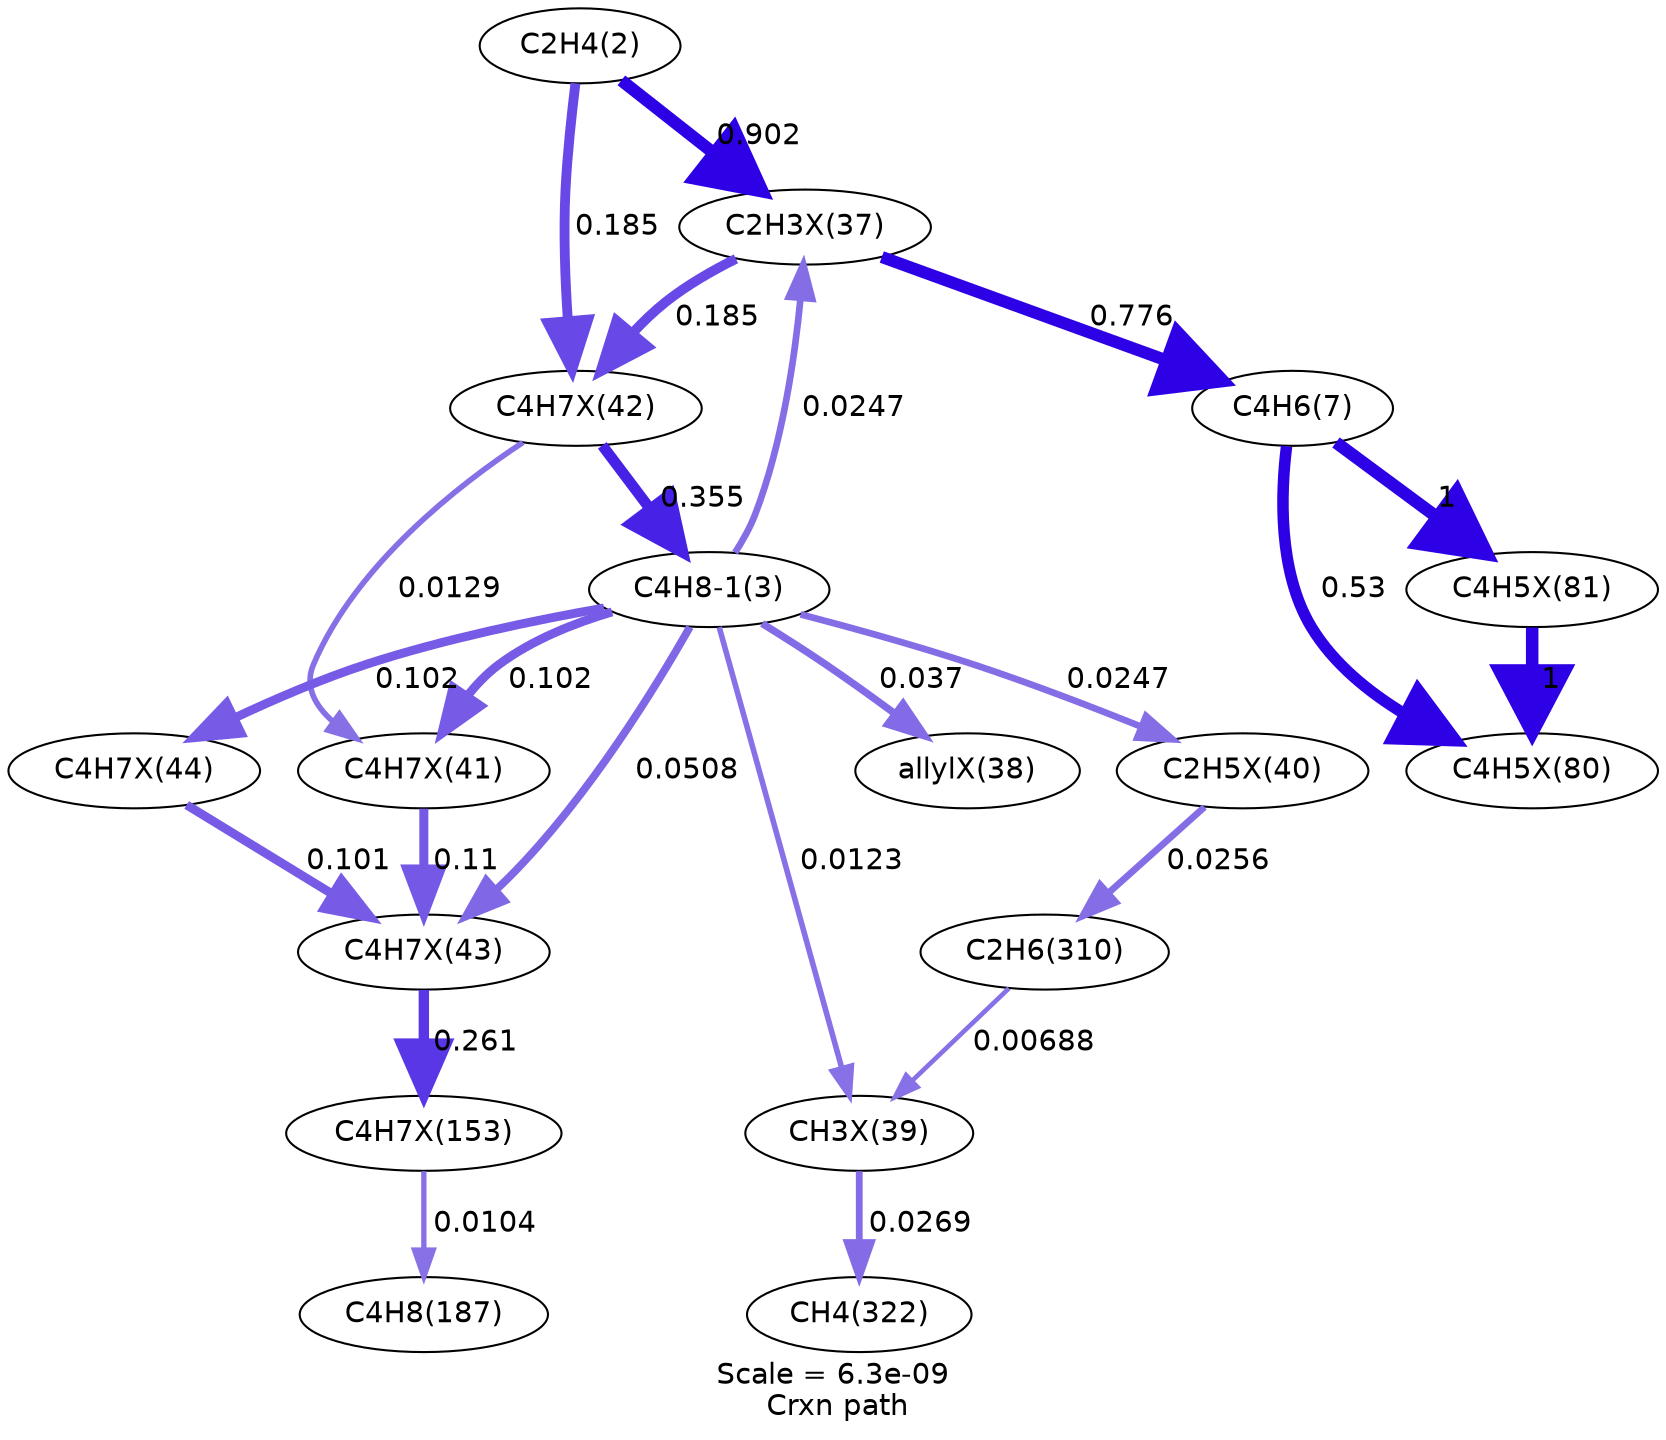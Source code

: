 digraph reaction_paths {
center=1;
s5 -> s43[fontname="Helvetica", style="setlinewidth(5.92)", arrowsize=2.96, color="0.7, 1.4, 0.9"
, label=" 0.902"];
s5 -> s48[fontname="Helvetica", style="setlinewidth(4.72)", arrowsize=2.36, color="0.7, 0.685, 0.9"
, label=" 0.185"];
s43 -> s8[fontname="Helvetica", style="setlinewidth(5.81)", arrowsize=2.9, color="0.7, 1.28, 0.9"
, label=" 0.776"];
s6 -> s43[fontname="Helvetica", style="setlinewidth(3.21)", arrowsize=1.6, color="0.7, 0.525, 0.9"
, label=" 0.0247"];
s43 -> s48[fontname="Helvetica", style="setlinewidth(4.72)", arrowsize=2.36, color="0.7, 0.685, 0.9"
, label=" 0.185"];
s8 -> s58[fontname="Helvetica", style="setlinewidth(6)", arrowsize=3, color="0.7, 1.5, 0.9"
, label=" 1"];
s8 -> s57[fontname="Helvetica", style="setlinewidth(5.52)", arrowsize=2.76, color="0.7, 1.03, 0.9"
, label=" 0.53"];
s48 -> s6[fontname="Helvetica", style="setlinewidth(5.22)", arrowsize=2.61, color="0.7, 0.855, 0.9"
, label=" 0.355"];
s6 -> s47[fontname="Helvetica", style="setlinewidth(4.27)", arrowsize=2.14, color="0.7, 0.602, 0.9"
, label=" 0.102"];
s6 -> s49[fontname="Helvetica", style="setlinewidth(3.75)", arrowsize=1.88, color="0.7, 0.551, 0.9"
, label=" 0.0508"];
s6 -> s50[fontname="Helvetica", style="setlinewidth(4.27)", arrowsize=2.14, color="0.7, 0.602, 0.9"
, label=" 0.102"];
s6 -> s44[fontname="Helvetica", style="setlinewidth(3.51)", arrowsize=1.76, color="0.7, 0.537, 0.9"
, label=" 0.037"];
s6 -> s46[fontname="Helvetica", style="setlinewidth(3.21)", arrowsize=1.6, color="0.7, 0.525, 0.9"
, label=" 0.0247"];
s6 -> s45[fontname="Helvetica", style="setlinewidth(2.68)", arrowsize=1.34, color="0.7, 0.512, 0.9"
, label=" 0.0123"];
s48 -> s47[fontname="Helvetica", style="setlinewidth(2.71)", arrowsize=1.36, color="0.7, 0.513, 0.9"
, label=" 0.0129"];
s58 -> s57[fontname="Helvetica", style="setlinewidth(6)", arrowsize=3, color="0.7, 1.5, 0.9"
, label=" 1"];
s47 -> s49[fontname="Helvetica", style="setlinewidth(4.33)", arrowsize=2.17, color="0.7, 0.61, 0.9"
, label=" 0.11"];
s50 -> s49[fontname="Helvetica", style="setlinewidth(4.27)", arrowsize=2.14, color="0.7, 0.601, 0.9"
, label=" 0.101"];
s49 -> s68[fontname="Helvetica", style="setlinewidth(4.99)", arrowsize=2.49, color="0.7, 0.761, 0.9"
, label=" 0.261"];
s68 -> s16[fontname="Helvetica", style="setlinewidth(2.55)", arrowsize=1.28, color="0.7, 0.51, 0.9"
, label=" 0.0104"];
s46 -> s21[fontname="Helvetica", style="setlinewidth(3.23)", arrowsize=1.62, color="0.7, 0.526, 0.9"
, label=" 0.0256"];
s21 -> s45[fontname="Helvetica", style="setlinewidth(2.24)", arrowsize=1.12, color="0.7, 0.507, 0.9"
, label=" 0.00688"];
s45 -> s27[fontname="Helvetica", style="setlinewidth(3.27)", arrowsize=1.64, color="0.7, 0.527, 0.9"
, label=" 0.0269"];
s5 [ fontname="Helvetica", label="C2H4(2)"];
s6 [ fontname="Helvetica", label="C4H8-1(3)"];
s8 [ fontname="Helvetica", label="C4H6(7)"];
s16 [ fontname="Helvetica", label="C4H8(187)"];
s21 [ fontname="Helvetica", label="C2H6(310)"];
s27 [ fontname="Helvetica", label="CH4(322)"];
s43 [ fontname="Helvetica", label="C2H3X(37)"];
s44 [ fontname="Helvetica", label="allylX(38)"];
s45 [ fontname="Helvetica", label="CH3X(39)"];
s46 [ fontname="Helvetica", label="C2H5X(40)"];
s47 [ fontname="Helvetica", label="C4H7X(41)"];
s48 [ fontname="Helvetica", label="C4H7X(42)"];
s49 [ fontname="Helvetica", label="C4H7X(43)"];
s50 [ fontname="Helvetica", label="C4H7X(44)"];
s57 [ fontname="Helvetica", label="C4H5X(80)"];
s58 [ fontname="Helvetica", label="C4H5X(81)"];
s68 [ fontname="Helvetica", label="C4H7X(153)"];
 label = "Scale = 6.3e-09\l Crxn path";
 fontname = "Helvetica";
}
